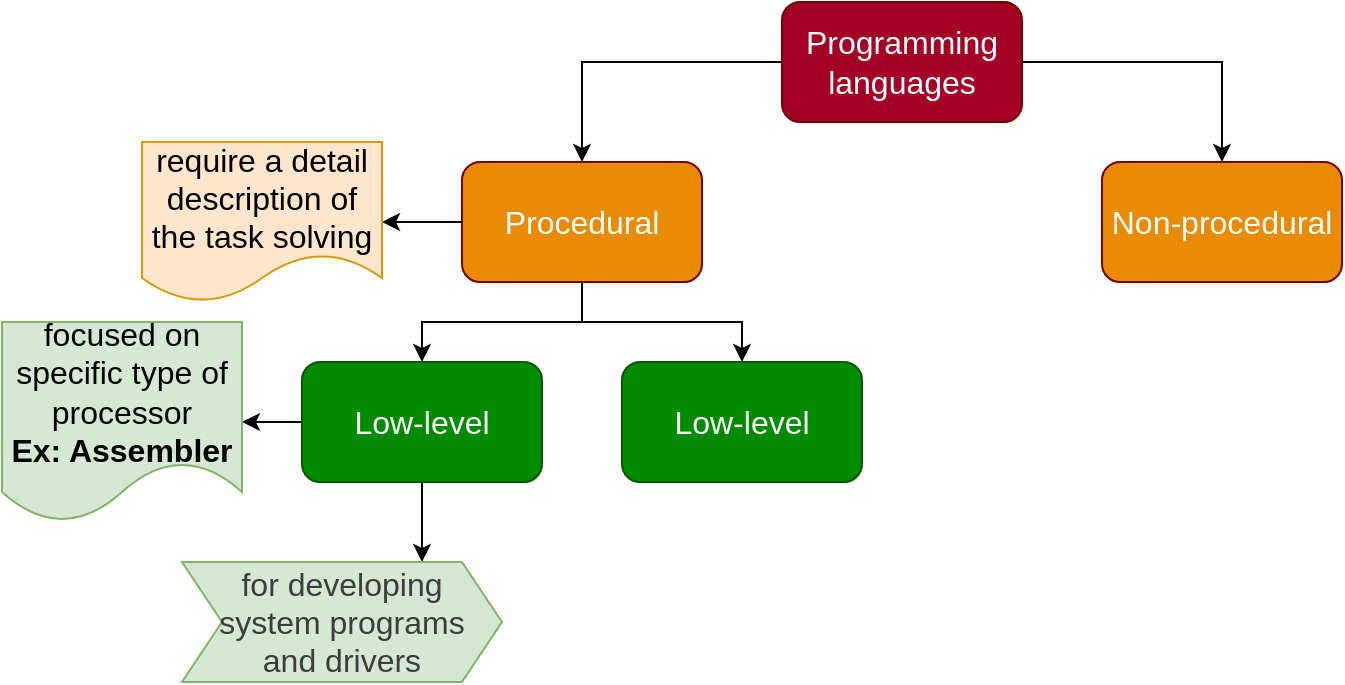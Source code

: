 <mxfile version="13.7.3" type="github">
  <diagram id="tOd1ITvcoNVIFTv6Ri5O" name="Page-1">
    <mxGraphModel dx="1951" dy="380" grid="1" gridSize="10" guides="1" tooltips="1" connect="1" arrows="1" fold="1" page="1" pageScale="1" pageWidth="1169" pageHeight="1654" math="0" shadow="0">
      <root>
        <mxCell id="0" />
        <mxCell id="1" parent="0" />
        <mxCell id="wlVTKSUEh0EewYj-KUEl-8" style="edgeStyle=orthogonalEdgeStyle;rounded=0;orthogonalLoop=1;jettySize=auto;html=1;exitX=0;exitY=0.5;exitDx=0;exitDy=0;fontFamily=Helvetica;fontSize=16;" edge="1" parent="1" source="wlVTKSUEh0EewYj-KUEl-1" target="wlVTKSUEh0EewYj-KUEl-4">
          <mxGeometry relative="1" as="geometry" />
        </mxCell>
        <mxCell id="wlVTKSUEh0EewYj-KUEl-9" style="edgeStyle=orthogonalEdgeStyle;rounded=0;orthogonalLoop=1;jettySize=auto;html=1;exitX=1;exitY=0.5;exitDx=0;exitDy=0;entryX=0.5;entryY=0;entryDx=0;entryDy=0;fontFamily=Helvetica;fontSize=16;" edge="1" parent="1" source="wlVTKSUEh0EewYj-KUEl-1" target="wlVTKSUEh0EewYj-KUEl-5">
          <mxGeometry relative="1" as="geometry" />
        </mxCell>
        <mxCell id="wlVTKSUEh0EewYj-KUEl-1" value="Programming languages" style="rounded=1;whiteSpace=wrap;html=1;fontSize=16;fillColor=#a20025;strokeColor=#6F0000;fontColor=#ffffff;" vertex="1" parent="1">
          <mxGeometry x="360" y="120" width="120" height="60" as="geometry" />
        </mxCell>
        <mxCell id="wlVTKSUEh0EewYj-KUEl-15" style="edgeStyle=orthogonalEdgeStyle;rounded=0;orthogonalLoop=1;jettySize=auto;html=1;exitX=0.5;exitY=1;exitDx=0;exitDy=0;entryX=0.5;entryY=0;entryDx=0;entryDy=0;fontFamily=Helvetica;fontSize=16;" edge="1" parent="1" source="wlVTKSUEh0EewYj-KUEl-4" target="wlVTKSUEh0EewYj-KUEl-14">
          <mxGeometry relative="1" as="geometry" />
        </mxCell>
        <mxCell id="wlVTKSUEh0EewYj-KUEl-18" style="edgeStyle=orthogonalEdgeStyle;rounded=0;orthogonalLoop=1;jettySize=auto;html=1;exitX=0.5;exitY=1;exitDx=0;exitDy=0;entryX=0.5;entryY=0;entryDx=0;entryDy=0;fontFamily=Helvetica;fontSize=16;" edge="1" parent="1" source="wlVTKSUEh0EewYj-KUEl-4" target="wlVTKSUEh0EewYj-KUEl-17">
          <mxGeometry relative="1" as="geometry" />
        </mxCell>
        <mxCell id="wlVTKSUEh0EewYj-KUEl-4" value="Procedural" style="rounded=1;whiteSpace=wrap;html=1;fontSize=16;strokeColor=#6F0000;fontColor=#ffffff;fillColor=#E88B00;" vertex="1" parent="1">
          <mxGeometry x="200" y="200" width="120" height="60" as="geometry" />
        </mxCell>
        <mxCell id="wlVTKSUEh0EewYj-KUEl-5" value="Non-procedural" style="rounded=1;whiteSpace=wrap;html=1;fontSize=16;strokeColor=#6F0000;fontColor=#ffffff;fillColor=#E88B00;" vertex="1" parent="1">
          <mxGeometry x="520" y="200" width="120" height="60" as="geometry" />
        </mxCell>
        <mxCell id="wlVTKSUEh0EewYj-KUEl-12" style="edgeStyle=orthogonalEdgeStyle;rounded=0;orthogonalLoop=1;jettySize=auto;html=1;exitX=0;exitY=0.5;exitDx=0;exitDy=0;entryX=1;entryY=0.5;entryDx=0;entryDy=0;fontFamily=Helvetica;fontSize=16;" edge="1" parent="1" target="wlVTKSUEh0EewYj-KUEl-13" source="wlVTKSUEh0EewYj-KUEl-4">
          <mxGeometry relative="1" as="geometry">
            <mxPoint x="200" y="230" as="sourcePoint" />
          </mxGeometry>
        </mxCell>
        <mxCell id="wlVTKSUEh0EewYj-KUEl-13" value="require a detail description of the task solving" style="shape=document;whiteSpace=wrap;html=1;boundedLbl=1;fontFamily=Helvetica;fontSize=16;strokeColor=#d79b00;fillColor=#ffe6cc;" vertex="1" parent="1">
          <mxGeometry x="40" y="190" width="120" height="80" as="geometry" />
        </mxCell>
        <mxCell id="wlVTKSUEh0EewYj-KUEl-20" style="edgeStyle=orthogonalEdgeStyle;rounded=0;orthogonalLoop=1;jettySize=auto;html=1;exitX=0;exitY=0.5;exitDx=0;exitDy=0;entryX=1;entryY=0.5;entryDx=0;entryDy=0;fontFamily=Helvetica;fontSize=16;" edge="1" parent="1" source="wlVTKSUEh0EewYj-KUEl-14" target="wlVTKSUEh0EewYj-KUEl-19">
          <mxGeometry relative="1" as="geometry" />
        </mxCell>
        <mxCell id="wlVTKSUEh0EewYj-KUEl-22" style="edgeStyle=orthogonalEdgeStyle;rounded=0;orthogonalLoop=1;jettySize=auto;html=1;exitX=0.5;exitY=1;exitDx=0;exitDy=0;entryX=0.75;entryY=0;entryDx=0;entryDy=0;fontFamily=Helvetica;fontSize=16;" edge="1" parent="1" source="wlVTKSUEh0EewYj-KUEl-14" target="wlVTKSUEh0EewYj-KUEl-21">
          <mxGeometry relative="1" as="geometry" />
        </mxCell>
        <mxCell id="wlVTKSUEh0EewYj-KUEl-14" value="Low-level" style="rounded=1;whiteSpace=wrap;html=1;fontSize=16;strokeColor=#005700;fontColor=#ffffff;fillColor=#008a00;" vertex="1" parent="1">
          <mxGeometry x="120" y="300" width="120" height="60" as="geometry" />
        </mxCell>
        <mxCell id="wlVTKSUEh0EewYj-KUEl-17" value="Low-level" style="rounded=1;whiteSpace=wrap;html=1;fontSize=16;strokeColor=#005700;fontColor=#ffffff;fillColor=#008a00;" vertex="1" parent="1">
          <mxGeometry x="280" y="300" width="120" height="60" as="geometry" />
        </mxCell>
        <mxCell id="wlVTKSUEh0EewYj-KUEl-19" value="focused on specific type of processor&lt;br&gt;&lt;b&gt;Ex: Assembler&lt;/b&gt;" style="shape=document;whiteSpace=wrap;html=1;boundedLbl=1;fillColor=#d5e8d4;fontFamily=Helvetica;fontSize=16;strokeColor=#82b366;" vertex="1" parent="1">
          <mxGeometry x="-30" y="280" width="120" height="100" as="geometry" />
        </mxCell>
        <mxCell id="wlVTKSUEh0EewYj-KUEl-21" value="&lt;span lang=&quot;EN-US&quot; style=&quot;font-size: 12pt ; line-height: 107% ; font-family: &amp;#34;calibri&amp;#34; , sans-serif ; color: rgb(61 , 61 , 61)&quot;&gt;for developing&lt;br&gt;system programs &lt;br&gt;and drivers&lt;/span&gt;" style="shape=step;perimeter=stepPerimeter;whiteSpace=wrap;html=1;fixedSize=1;fillColor=#d5e8d4;fontFamily=Helvetica;fontSize=16;strokeColor=#82b366;" vertex="1" parent="1">
          <mxGeometry x="60" y="400" width="160" height="60" as="geometry" />
        </mxCell>
      </root>
    </mxGraphModel>
  </diagram>
</mxfile>
